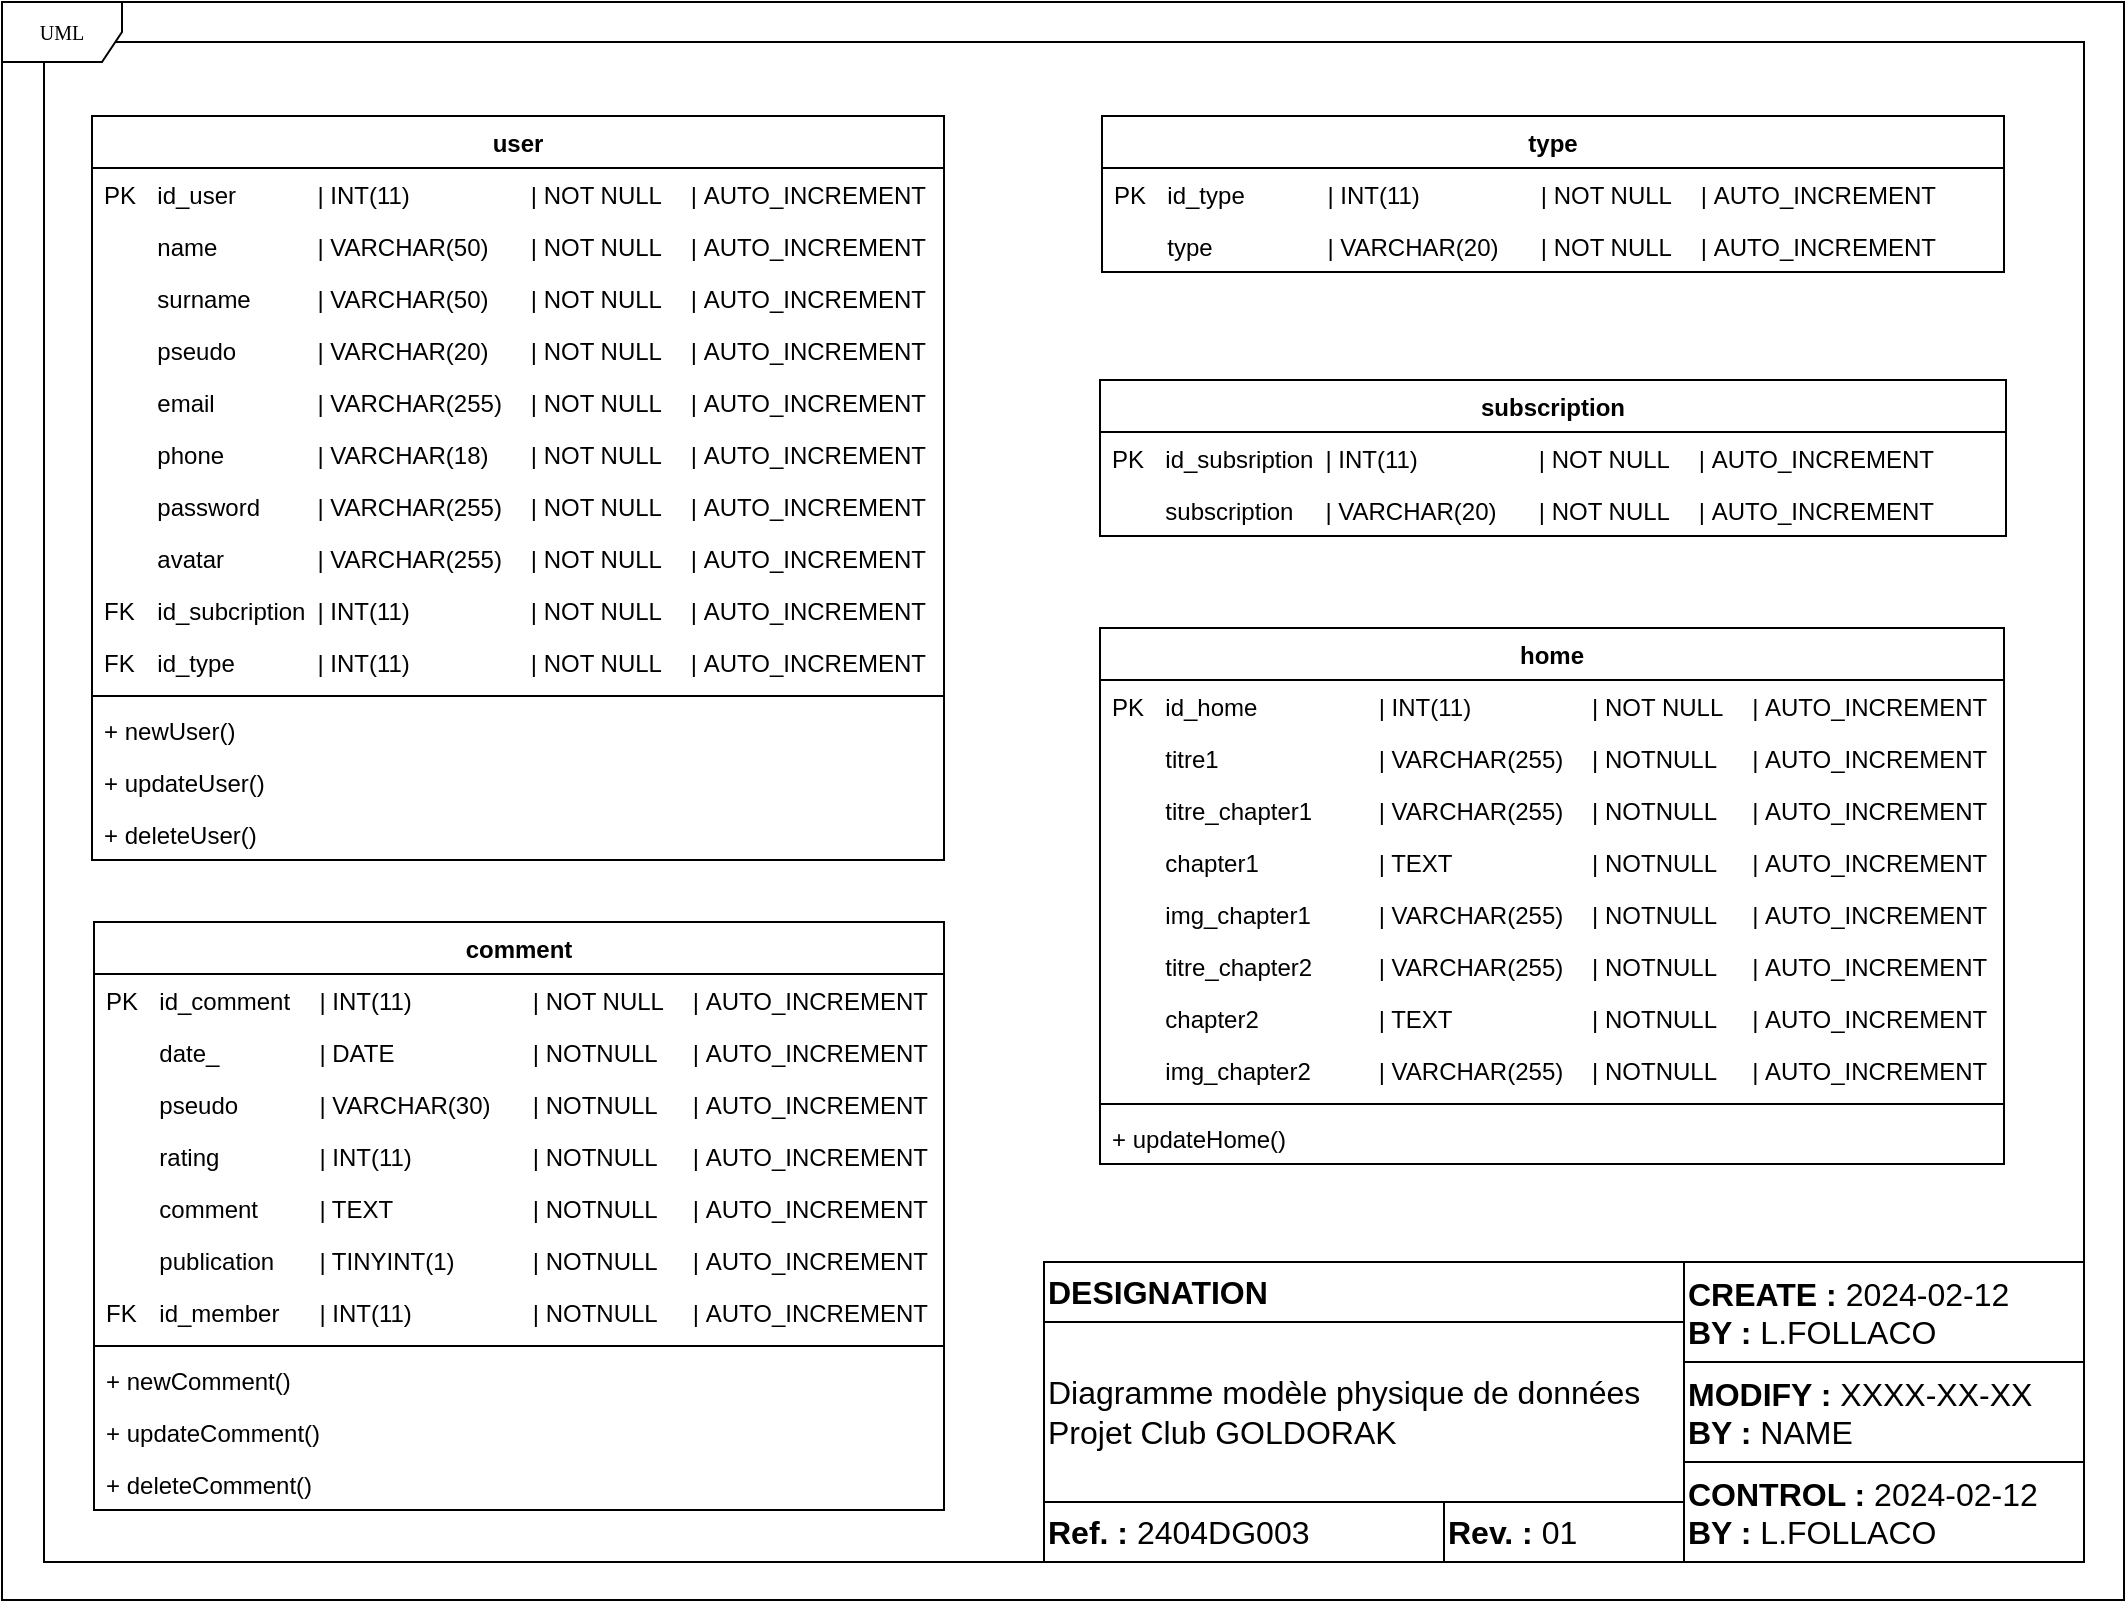 <mxfile version="24.1.0" type="device">
  <diagram name="Page-1" id="c4acf3e9-155e-7222-9cf6-157b1a14988f">
    <mxGraphModel dx="1313" dy="776" grid="0" gridSize="10" guides="1" tooltips="1" connect="1" arrows="1" fold="1" page="1" pageScale="1" pageWidth="1654" pageHeight="1169" background="none" math="0" shadow="0">
      <root>
        <mxCell id="0" />
        <mxCell id="1" parent="0" />
        <mxCell id="FlNeyProKaOE8mYd7lIi-24" value="" style="rounded=0;whiteSpace=wrap;html=1;fillColor=none;" parent="1" vertex="1">
          <mxGeometry x="610" y="390" width="1020" height="760" as="geometry" />
        </mxCell>
        <mxCell id="FlNeyProKaOE8mYd7lIi-22" value="UML" style="shape=umlFrame;whiteSpace=wrap;html=1;rounded=0;shadow=0;comic=0;labelBackgroundColor=none;strokeWidth=1;fontFamily=Verdana;fontSize=10;align=center;" parent="1" vertex="1">
          <mxGeometry x="589" y="370" width="1061" height="799" as="geometry" />
        </mxCell>
        <mxCell id="5d2195bd80daf111-40" style="edgeStyle=orthogonalEdgeStyle;rounded=0;html=1;dashed=1;labelBackgroundColor=none;startFill=0;endArrow=open;endFill=0;endSize=10;fontFamily=Verdana;fontSize=10;" parent="1" edge="1">
          <mxGeometry relative="1" as="geometry">
            <Array as="points" />
            <mxPoint x="730" y="838" as="targetPoint" />
          </mxGeometry>
        </mxCell>
        <mxCell id="5d2195bd80daf111-39" style="edgeStyle=orthogonalEdgeStyle;rounded=0;html=1;dashed=1;labelBackgroundColor=none;startFill=0;endArrow=open;endFill=0;endSize=10;fontFamily=Verdana;fontSize=10;" parent="1" edge="1">
          <mxGeometry relative="1" as="geometry">
            <mxPoint x="730" y="978" as="targetPoint" />
          </mxGeometry>
        </mxCell>
        <mxCell id="5d2195bd80daf111-35" style="edgeStyle=orthogonalEdgeStyle;rounded=0;html=1;dashed=1;labelBackgroundColor=none;startFill=0;endArrow=open;endFill=0;endSize=10;fontFamily=Verdana;fontSize=10;" parent="1" edge="1">
          <mxGeometry relative="1" as="geometry">
            <Array as="points">
              <mxPoint x="545" y="970" />
              <mxPoint x="545" y="970" />
            </Array>
            <mxPoint x="545.143" y="963" as="sourcePoint" />
          </mxGeometry>
        </mxCell>
        <mxCell id="5d2195bd80daf111-36" style="edgeStyle=orthogonalEdgeStyle;rounded=0;html=1;dashed=1;labelBackgroundColor=none;startFill=0;endArrow=open;endFill=0;endSize=10;fontFamily=Verdana;fontSize=10;" parent="1" edge="1">
          <mxGeometry relative="1" as="geometry">
            <Array as="points">
              <mxPoint x="550" y="520" />
            </Array>
            <mxPoint x="550" y="823" as="sourcePoint" />
          </mxGeometry>
        </mxCell>
        <mxCell id="5d2195bd80daf111-34" style="edgeStyle=orthogonalEdgeStyle;rounded=0;html=1;dashed=1;labelBackgroundColor=none;startFill=0;endArrow=open;endFill=0;endSize=10;fontFamily=Verdana;fontSize=10;" parent="1" edge="1">
          <mxGeometry relative="1" as="geometry">
            <Array as="points">
              <mxPoint x="410" y="1029" />
              <mxPoint x="410" y="1029" />
            </Array>
            <mxPoint x="380" y="1029" as="sourcePoint" />
          </mxGeometry>
        </mxCell>
        <mxCell id="5d2195bd80daf111-26" style="edgeStyle=orthogonalEdgeStyle;rounded=0;html=1;dashed=1;labelBackgroundColor=none;startFill=0;endArrow=open;endFill=0;endSize=10;fontFamily=Verdana;fontSize=10;" parent="1" edge="1">
          <mxGeometry relative="1" as="geometry">
            <Array as="points" />
            <mxPoint x="685" y="300" as="targetPoint" />
          </mxGeometry>
        </mxCell>
        <mxCell id="5d2195bd80daf111-21" style="edgeStyle=orthogonalEdgeStyle;rounded=0;html=1;labelBackgroundColor=none;startFill=0;endArrow=open;endFill=0;endSize=10;fontFamily=Verdana;fontSize=10;dashed=1;" parent="1" edge="1">
          <mxGeometry relative="1" as="geometry">
            <mxPoint x="250" y="157.0" as="sourcePoint" />
          </mxGeometry>
        </mxCell>
        <mxCell id="5d2195bd80daf111-22" style="edgeStyle=orthogonalEdgeStyle;rounded=0;html=1;exitX=1;exitY=0.75;dashed=1;labelBackgroundColor=none;startFill=0;endArrow=open;endFill=0;endSize=10;fontFamily=Verdana;fontSize=10;" parent="1" edge="1">
          <mxGeometry relative="1" as="geometry">
            <Array as="points">
              <mxPoint x="530" y="192" />
              <mxPoint x="530" y="142" />
            </Array>
            <mxPoint x="250" y="192.0" as="sourcePoint" />
          </mxGeometry>
        </mxCell>
        <mxCell id="5d2195bd80daf111-23" style="edgeStyle=orthogonalEdgeStyle;rounded=0;html=1;dashed=1;labelBackgroundColor=none;startFill=0;endArrow=open;endFill=0;endSize=10;fontFamily=Verdana;fontSize=10;" parent="1" edge="1">
          <mxGeometry relative="1" as="geometry">
            <Array as="points">
              <mxPoint x="320" y="290" />
              <mxPoint x="320" y="120" />
            </Array>
            <mxPoint x="350" y="120.143" as="targetPoint" />
          </mxGeometry>
        </mxCell>
        <mxCell id="5d2195bd80daf111-24" style="edgeStyle=orthogonalEdgeStyle;rounded=0;html=1;dashed=1;labelBackgroundColor=none;startFill=0;endArrow=open;endFill=0;endSize=10;fontFamily=Verdana;fontSize=10;" parent="1" edge="1">
          <mxGeometry relative="1" as="geometry">
            <Array as="points">
              <mxPoint x="350" y="310" />
              <mxPoint x="350" y="210" />
              <mxPoint x="550" y="210" />
              <mxPoint x="550" y="160" />
            </Array>
            <mxPoint x="580" y="160.143" as="targetPoint" />
          </mxGeometry>
        </mxCell>
        <mxCell id="5d2195bd80daf111-25" style="edgeStyle=orthogonalEdgeStyle;rounded=0;html=1;dashed=1;labelBackgroundColor=none;startFill=0;endArrow=open;endFill=0;endSize=10;fontFamily=Verdana;fontSize=10;" parent="1" edge="1">
          <mxGeometry relative="1" as="geometry">
            <Array as="points">
              <mxPoint x="370" y="340" />
              <mxPoint x="370" y="300" />
            </Array>
            <mxPoint x="450" y="300.143" as="targetPoint" />
          </mxGeometry>
        </mxCell>
        <mxCell id="5d2195bd80daf111-27" style="edgeStyle=orthogonalEdgeStyle;rounded=0;html=1;exitX=1;exitY=0.75;dashed=1;labelBackgroundColor=none;startFill=0;endArrow=open;endFill=0;endSize=10;fontFamily=Verdana;fontSize=10;" parent="1" edge="1">
          <mxGeometry relative="1" as="geometry">
            <Array as="points">
              <mxPoint x="320" y="375" />
              <mxPoint x="320" y="440" />
            </Array>
            <mxPoint x="250" y="375" as="sourcePoint" />
          </mxGeometry>
        </mxCell>
        <mxCell id="5d2195bd80daf111-28" style="edgeStyle=orthogonalEdgeStyle;rounded=0;html=1;dashed=1;labelBackgroundColor=none;startFill=0;endArrow=open;endFill=0;endSize=10;fontFamily=Verdana;fontSize=10;" parent="1" edge="1">
          <mxGeometry relative="1" as="geometry">
            <Array as="points">
              <mxPoint x="320" y="490" />
              <mxPoint x="320" y="460" />
            </Array>
            <mxPoint x="250" y="490.143" as="sourcePoint" />
          </mxGeometry>
        </mxCell>
        <mxCell id="5d2195bd80daf111-29" style="edgeStyle=orthogonalEdgeStyle;rounded=0;html=1;dashed=1;labelBackgroundColor=none;startFill=0;endArrow=open;endFill=0;endSize=10;fontFamily=Verdana;fontSize=10;" parent="1" edge="1">
          <mxGeometry relative="1" as="geometry">
            <mxPoint x="250" y="520" as="sourcePoint" />
          </mxGeometry>
        </mxCell>
        <mxCell id="5d2195bd80daf111-30" style="edgeStyle=orthogonalEdgeStyle;rounded=0;html=1;dashed=1;labelBackgroundColor=none;startFill=0;endArrow=open;endFill=0;endSize=10;fontFamily=Verdana;fontSize=10;" parent="1" edge="1">
          <mxGeometry relative="1" as="geometry">
            <Array as="points">
              <mxPoint x="300" y="580" />
              <mxPoint x="300" y="642" />
            </Array>
            <mxPoint x="250" y="580.143" as="sourcePoint" />
          </mxGeometry>
        </mxCell>
        <mxCell id="5d2195bd80daf111-32" style="edgeStyle=orthogonalEdgeStyle;rounded=0;html=1;dashed=1;labelBackgroundColor=none;startFill=0;endArrow=open;endFill=0;endSize=10;fontFamily=Verdana;fontSize=10;" parent="1" edge="1">
          <mxGeometry relative="1" as="geometry">
            <Array as="points">
              <mxPoint x="170" y="780" />
            </Array>
            <mxPoint x="170" y="590" as="sourcePoint" />
          </mxGeometry>
        </mxCell>
        <mxCell id="Ms78DvNODfq8cEWLuFBq-132" value="Diagramme modèle physique de données&lt;br&gt;Projet Club GOLDORAK" style="rounded=0;whiteSpace=wrap;html=1;fontSize=16;labelBorderColor=none;fontColor=default;align=left;labelBackgroundColor=none;" parent="1" vertex="1">
          <mxGeometry x="1110" y="1030" width="320" height="90" as="geometry" />
        </mxCell>
        <mxCell id="Ms78DvNODfq8cEWLuFBq-133" value="&lt;b&gt;DESIGNATION&lt;/b&gt;" style="rounded=0;whiteSpace=wrap;html=1;fontSize=16;labelBorderColor=none;fontColor=default;align=left;labelBackgroundColor=none;" parent="1" vertex="1">
          <mxGeometry x="1110" y="1000" width="320" height="30" as="geometry" />
        </mxCell>
        <mxCell id="Ms78DvNODfq8cEWLuFBq-134" value="&lt;b&gt;Ref. :&lt;/b&gt; 2404DG003" style="rounded=0;whiteSpace=wrap;html=1;fontSize=16;labelBorderColor=none;fontColor=default;align=left;labelBackgroundColor=none;" parent="1" vertex="1">
          <mxGeometry x="1110" y="1120" width="200" height="30" as="geometry" />
        </mxCell>
        <mxCell id="Ms78DvNODfq8cEWLuFBq-135" value="&lt;b&gt;Rev. :&lt;/b&gt; 01" style="rounded=0;whiteSpace=wrap;html=1;fontSize=16;labelBorderColor=none;fontColor=default;align=left;labelBackgroundColor=none;" parent="1" vertex="1">
          <mxGeometry x="1310" y="1120" width="120" height="30" as="geometry" />
        </mxCell>
        <mxCell id="Ms78DvNODfq8cEWLuFBq-136" value="&lt;b&gt;CREATE :&lt;/b&gt; 2024-02-12&lt;br&gt;&lt;b&gt;BY :&lt;/b&gt; L.FOLLACO" style="rounded=0;whiteSpace=wrap;html=1;fontSize=16;labelBorderColor=none;fontColor=default;align=left;labelBackgroundColor=none;verticalAlign=top;spacing=2;spacingTop=0;" parent="1" vertex="1">
          <mxGeometry x="1430" y="1000" width="200" height="50" as="geometry" />
        </mxCell>
        <mxCell id="Ms78DvNODfq8cEWLuFBq-139" value="&lt;b&gt;MODIFY :&lt;/b&gt;&amp;nbsp;XXXX-XX-XX&lt;br&gt;&lt;b&gt;BY :&lt;/b&gt; NAME" style="rounded=0;whiteSpace=wrap;html=1;fontSize=16;labelBorderColor=none;fontColor=default;align=left;labelBackgroundColor=none;verticalAlign=top;spacing=2;spacingTop=0;" parent="1" vertex="1">
          <mxGeometry x="1430" y="1050" width="200" height="50" as="geometry" />
        </mxCell>
        <mxCell id="Ms78DvNODfq8cEWLuFBq-140" value="&lt;b&gt;CONTROL :&lt;/b&gt; 2024-02-12&lt;br&gt;&lt;b&gt;BY :&lt;/b&gt; L.FOLLACO" style="rounded=0;whiteSpace=wrap;html=1;fontSize=16;labelBorderColor=none;fontColor=default;align=left;labelBackgroundColor=none;verticalAlign=top;spacing=2;spacingTop=0;" parent="1" vertex="1">
          <mxGeometry x="1430" y="1100" width="200" height="50" as="geometry" />
        </mxCell>
        <mxCell id="PDSKNWpAh9eBpYjjKsDO-7" value="comment" style="swimlane;fontStyle=1;align=center;verticalAlign=top;childLayout=stackLayout;horizontal=1;startSize=26;horizontalStack=0;resizeParent=1;resizeParentMax=0;resizeLast=0;collapsible=1;marginBottom=0;whiteSpace=wrap;html=1;" parent="1" vertex="1">
          <mxGeometry x="635" y="830" width="425" height="294" as="geometry" />
        </mxCell>
        <mxCell id="FlNeyProKaOE8mYd7lIi-6" value="PK&lt;span style=&quot;white-space: pre;&quot;&gt;&#x9;&lt;/span&gt;id_comment&lt;span style=&quot;white-space: pre;&quot;&gt;&#x9;&lt;/span&gt;| INT(11)&lt;span style=&quot;white-space: pre;&quot;&gt;&#x9;&lt;/span&gt;&lt;span style=&quot;white-space: pre;&quot;&gt;&#x9;&lt;/span&gt;&lt;span style=&quot;white-space: pre;&quot;&gt;&#x9;&lt;/span&gt;| NOT NULL&lt;span style=&quot;white-space: pre;&quot;&gt;&#x9;&lt;/span&gt;|&amp;nbsp;AUTO_INCREMENT" style="text;strokeColor=none;fillColor=none;align=left;verticalAlign=top;spacingLeft=4;spacingRight=4;overflow=hidden;rotatable=0;points=[[0,0.5],[1,0.5]];portConstraint=eastwest;whiteSpace=wrap;html=1;" parent="PDSKNWpAh9eBpYjjKsDO-7" vertex="1">
          <mxGeometry y="26" width="425" height="26" as="geometry" />
        </mxCell>
        <mxCell id="fMot8v5gre9LW3CSVVqw-1" value="&lt;span style=&quot;white-space: pre;&quot;&gt;&#x9;&lt;/span&gt;date_ &lt;span style=&quot;white-space: pre;&quot;&gt;&#x9;&lt;/span&gt;&lt;span style=&quot;white-space: pre;&quot;&gt;&#x9;&lt;/span&gt;| DATE&lt;span style=&quot;white-space: pre;&quot;&gt;&#x9;&lt;/span&gt;&lt;span style=&quot;white-space: pre;&quot;&gt;&#x9;&lt;/span&gt;&lt;span style=&quot;white-space: pre;&quot;&gt;&#x9;&lt;/span&gt;| NOTNULL&lt;span style=&quot;white-space: pre;&quot;&gt;&#x9;&lt;/span&gt;|&amp;nbsp;AUTO_INCREMENT" style="text;strokeColor=none;fillColor=none;align=left;verticalAlign=top;spacingLeft=4;spacingRight=4;overflow=hidden;rotatable=0;points=[[0,0.5],[1,0.5]];portConstraint=eastwest;whiteSpace=wrap;html=1;" vertex="1" parent="PDSKNWpAh9eBpYjjKsDO-7">
          <mxGeometry y="52" width="425" height="26" as="geometry" />
        </mxCell>
        <mxCell id="FlNeyProKaOE8mYd7lIi-2" value="&lt;span style=&quot;white-space: pre;&quot;&gt;&#x9;&lt;/span&gt;pseudo&lt;span style=&quot;white-space: pre;&quot;&gt;&#x9;&lt;/span&gt;&lt;span style=&quot;white-space: pre;&quot;&gt;&#x9;&lt;/span&gt;| VARCHAR(30)&lt;span style=&quot;white-space: pre;&quot;&gt;&#x9;&lt;/span&gt;| NOTNULL&lt;span style=&quot;white-space: pre;&quot;&gt;&#x9;&lt;/span&gt;|&amp;nbsp;AUTO_INCREMENT" style="text;strokeColor=none;fillColor=none;align=left;verticalAlign=top;spacingLeft=4;spacingRight=4;overflow=hidden;rotatable=0;points=[[0,0.5],[1,0.5]];portConstraint=eastwest;whiteSpace=wrap;html=1;" parent="PDSKNWpAh9eBpYjjKsDO-7" vertex="1">
          <mxGeometry y="78" width="425" height="26" as="geometry" />
        </mxCell>
        <mxCell id="FlNeyProKaOE8mYd7lIi-3" value="&lt;span style=&quot;white-space: pre;&quot;&gt;&#x9;&lt;/span&gt;rating&lt;span style=&quot;white-space: pre;&quot;&gt;&#x9;&lt;/span&gt;&lt;span style=&quot;white-space: pre;&quot;&gt;&#x9;&lt;/span&gt;| INT(11)&lt;span style=&quot;white-space: pre;&quot;&gt;&#x9;&lt;/span&gt;&lt;span style=&quot;white-space: pre;&quot;&gt;&#x9;&lt;/span&gt;&lt;span style=&quot;white-space: pre;&quot;&gt;&#x9;&lt;/span&gt;| NOTNULL&lt;span style=&quot;white-space: pre;&quot;&gt;&#x9;&lt;/span&gt;|&amp;nbsp;AUTO_INCREMENT" style="text;strokeColor=none;fillColor=none;align=left;verticalAlign=top;spacingLeft=4;spacingRight=4;overflow=hidden;rotatable=0;points=[[0,0.5],[1,0.5]];portConstraint=eastwest;whiteSpace=wrap;html=1;" parent="PDSKNWpAh9eBpYjjKsDO-7" vertex="1">
          <mxGeometry y="104" width="425" height="26" as="geometry" />
        </mxCell>
        <mxCell id="FlNeyProKaOE8mYd7lIi-4" value="&lt;span style=&quot;white-space: pre;&quot;&gt;&#x9;&lt;/span&gt;comment&lt;span style=&quot;white-space: pre;&quot;&gt;&#x9;&lt;/span&gt;&lt;span style=&quot;white-space: pre;&quot;&gt;&#x9;&lt;/span&gt;| TEXT&lt;span style=&quot;white-space: pre;&quot;&gt;&#x9;&lt;/span&gt;&lt;span style=&quot;white-space: pre;&quot;&gt;&#x9;&lt;/span&gt;&lt;span style=&quot;white-space: pre;&quot;&gt;&#x9;&lt;/span&gt;| NOTNULL&lt;span style=&quot;white-space: pre;&quot;&gt;&#x9;&lt;/span&gt;|&amp;nbsp;AUTO_INCREMENT" style="text;strokeColor=none;fillColor=none;align=left;verticalAlign=top;spacingLeft=4;spacingRight=4;overflow=hidden;rotatable=0;points=[[0,0.5],[1,0.5]];portConstraint=eastwest;whiteSpace=wrap;html=1;" parent="PDSKNWpAh9eBpYjjKsDO-7" vertex="1">
          <mxGeometry y="130" width="425" height="26" as="geometry" />
        </mxCell>
        <mxCell id="fMot8v5gre9LW3CSVVqw-7" value="&lt;span style=&quot;white-space: pre;&quot;&gt;&#x9;&lt;/span&gt;publication&lt;span style=&quot;white-space: pre;&quot;&gt;&#x9;&lt;/span&gt;| TINYINT(1)&lt;span style=&quot;white-space: pre;&quot;&gt;&#x9;&lt;/span&gt;&lt;span style=&quot;white-space: pre;&quot;&gt;&#x9;&lt;/span&gt;| NOTNULL&lt;span style=&quot;white-space: pre;&quot;&gt;&#x9;&lt;/span&gt;|&amp;nbsp;AUTO_INCREMENT" style="text;strokeColor=none;fillColor=none;align=left;verticalAlign=top;spacingLeft=4;spacingRight=4;overflow=hidden;rotatable=0;points=[[0,0.5],[1,0.5]];portConstraint=eastwest;whiteSpace=wrap;html=1;" vertex="1" parent="PDSKNWpAh9eBpYjjKsDO-7">
          <mxGeometry y="156" width="425" height="26" as="geometry" />
        </mxCell>
        <mxCell id="FlNeyProKaOE8mYd7lIi-5" value="FK&lt;span style=&quot;white-space: pre;&quot;&gt;&#x9;&lt;/span&gt;id_member&lt;span style=&quot;white-space: pre;&quot;&gt;&#x9;&lt;/span&gt;| INT(11)&lt;span style=&quot;white-space: pre;&quot;&gt;&#x9;&lt;/span&gt;&lt;span style=&quot;white-space: pre;&quot;&gt;&#x9;&lt;/span&gt;&lt;span style=&quot;white-space: pre;&quot;&gt;&#x9;&lt;/span&gt;| NOTNULL&lt;span style=&quot;white-space: pre;&quot;&gt;&#x9;&lt;/span&gt;|&amp;nbsp;AUTO_INCREMENT" style="text;strokeColor=none;fillColor=none;align=left;verticalAlign=top;spacingLeft=4;spacingRight=4;overflow=hidden;rotatable=0;points=[[0,0.5],[1,0.5]];portConstraint=eastwest;whiteSpace=wrap;html=1;" parent="PDSKNWpAh9eBpYjjKsDO-7" vertex="1">
          <mxGeometry y="182" width="425" height="26" as="geometry" />
        </mxCell>
        <mxCell id="PDSKNWpAh9eBpYjjKsDO-9" value="" style="line;strokeWidth=1;fillColor=none;align=left;verticalAlign=middle;spacingTop=-1;spacingLeft=3;spacingRight=3;rotatable=0;labelPosition=right;points=[];portConstraint=eastwest;strokeColor=inherit;" parent="PDSKNWpAh9eBpYjjKsDO-7" vertex="1">
          <mxGeometry y="208" width="425" height="8" as="geometry" />
        </mxCell>
        <mxCell id="PDSKNWpAh9eBpYjjKsDO-10" value="+ newComment()" style="text;strokeColor=none;fillColor=none;align=left;verticalAlign=top;spacingLeft=4;spacingRight=4;overflow=hidden;rotatable=0;points=[[0,0.5],[1,0.5]];portConstraint=eastwest;whiteSpace=wrap;html=1;" parent="PDSKNWpAh9eBpYjjKsDO-7" vertex="1">
          <mxGeometry y="216" width="425" height="26" as="geometry" />
        </mxCell>
        <mxCell id="PDSKNWpAh9eBpYjjKsDO-11" value="+ updateComment()" style="text;strokeColor=none;fillColor=none;align=left;verticalAlign=top;spacingLeft=4;spacingRight=4;overflow=hidden;rotatable=0;points=[[0,0.5],[1,0.5]];portConstraint=eastwest;whiteSpace=wrap;html=1;" parent="PDSKNWpAh9eBpYjjKsDO-7" vertex="1">
          <mxGeometry y="242" width="425" height="26" as="geometry" />
        </mxCell>
        <mxCell id="FlNeyProKaOE8mYd7lIi-7" value="+ deleteComment()" style="text;strokeColor=none;fillColor=none;align=left;verticalAlign=top;spacingLeft=4;spacingRight=4;overflow=hidden;rotatable=0;points=[[0,0.5],[1,0.5]];portConstraint=eastwest;whiteSpace=wrap;html=1;" parent="PDSKNWpAh9eBpYjjKsDO-7" vertex="1">
          <mxGeometry y="268" width="425" height="26" as="geometry" />
        </mxCell>
        <mxCell id="PDSKNWpAh9eBpYjjKsDO-13" value="subscription" style="swimlane;fontStyle=1;align=center;verticalAlign=top;childLayout=stackLayout;horizontal=1;startSize=26;horizontalStack=0;resizeParent=1;resizeParentMax=0;resizeLast=0;collapsible=1;marginBottom=0;whiteSpace=wrap;html=1;" parent="1" vertex="1">
          <mxGeometry x="1138" y="559" width="453" height="78" as="geometry" />
        </mxCell>
        <mxCell id="PDSKNWpAh9eBpYjjKsDO-14" value="PK&lt;span style=&quot;white-space: pre;&quot;&gt;&#x9;&lt;/span&gt;id_subsription&lt;span style=&quot;white-space: pre;&quot;&gt;&#x9;&lt;/span&gt;| INT(11)&lt;span style=&quot;white-space: pre;&quot;&gt;&#x9;&lt;/span&gt;&lt;span style=&quot;white-space: pre;&quot;&gt;&#x9;&lt;/span&gt;&lt;span style=&quot;white-space: pre;&quot;&gt;&#x9;&lt;/span&gt;| NOT NULL&lt;span style=&quot;white-space: pre;&quot;&gt;&#x9;&lt;/span&gt;|&amp;nbsp;AUTO_INCREMENT" style="text;strokeColor=none;fillColor=none;align=left;verticalAlign=top;spacingLeft=4;spacingRight=4;overflow=hidden;rotatable=0;points=[[0,0.5],[1,0.5]];portConstraint=eastwest;whiteSpace=wrap;html=1;" parent="PDSKNWpAh9eBpYjjKsDO-13" vertex="1">
          <mxGeometry y="26" width="453" height="26" as="geometry" />
        </mxCell>
        <mxCell id="fMot8v5gre9LW3CSVVqw-2" value="&lt;span style=&quot;white-space: pre;&quot;&gt;&#x9;&lt;/span&gt;subscription&lt;span style=&quot;white-space: pre;&quot;&gt;&#x9;&lt;/span&gt;| VARCHAR(20)&lt;span style=&quot;white-space: pre;&quot;&gt;&#x9;&lt;/span&gt;| NOT NULL&lt;span style=&quot;white-space: pre;&quot;&gt;&#x9;&lt;/span&gt;|&amp;nbsp;AUTO_INCREMENT" style="text;strokeColor=none;fillColor=none;align=left;verticalAlign=top;spacingLeft=4;spacingRight=4;overflow=hidden;rotatable=0;points=[[0,0.5],[1,0.5]];portConstraint=eastwest;whiteSpace=wrap;html=1;" vertex="1" parent="PDSKNWpAh9eBpYjjKsDO-13">
          <mxGeometry y="52" width="453" height="26" as="geometry" />
        </mxCell>
        <mxCell id="PDSKNWpAh9eBpYjjKsDO-53" value="type" style="swimlane;fontStyle=1;align=center;verticalAlign=top;childLayout=stackLayout;horizontal=1;startSize=26;horizontalStack=0;resizeParent=1;resizeParentMax=0;resizeLast=0;collapsible=1;marginBottom=0;whiteSpace=wrap;html=1;" parent="1" vertex="1">
          <mxGeometry x="1139" y="427" width="451" height="78" as="geometry" />
        </mxCell>
        <mxCell id="PDSKNWpAh9eBpYjjKsDO-54" value="PK&lt;span style=&quot;white-space: pre;&quot;&gt;&#x9;&lt;/span&gt;id_type&lt;span style=&quot;white-space: pre;&quot;&gt;&#x9;&lt;/span&gt;&lt;span style=&quot;white-space: pre;&quot;&gt;&#x9;&lt;/span&gt;| INT(11)&lt;span style=&quot;white-space: pre;&quot;&gt;&#x9;&lt;/span&gt;&lt;span style=&quot;white-space: pre;&quot;&gt;&#x9;&lt;/span&gt;&lt;span style=&quot;white-space: pre;&quot;&gt;&#x9;&lt;/span&gt;| NOT NULL&lt;span style=&quot;white-space: pre;&quot;&gt;&#x9;&lt;/span&gt;|&amp;nbsp;AUTO_INCREMENT" style="text;strokeColor=none;fillColor=none;align=left;verticalAlign=top;spacingLeft=4;spacingRight=4;overflow=hidden;rotatable=0;points=[[0,0.5],[1,0.5]];portConstraint=eastwest;whiteSpace=wrap;html=1;" parent="PDSKNWpAh9eBpYjjKsDO-53" vertex="1">
          <mxGeometry y="26" width="451" height="26" as="geometry" />
        </mxCell>
        <mxCell id="fMot8v5gre9LW3CSVVqw-8" value="&lt;span style=&quot;white-space: pre;&quot;&gt;&#x9;&lt;/span&gt;type&lt;span style=&quot;white-space: pre;&quot;&gt;&#x9;&lt;/span&gt;&lt;span style=&quot;white-space: pre;&quot;&gt;&#x9;&lt;/span&gt;&lt;span style=&quot;white-space: pre;&quot;&gt;&#x9;&lt;/span&gt;| VARCHAR(20)&lt;span style=&quot;white-space: pre;&quot;&gt;&#x9;&lt;/span&gt;| NOT NULL&lt;span style=&quot;white-space: pre;&quot;&gt;&#x9;&lt;/span&gt;|&amp;nbsp;AUTO_INCREMENT" style="text;strokeColor=none;fillColor=none;align=left;verticalAlign=top;spacingLeft=4;spacingRight=4;overflow=hidden;rotatable=0;points=[[0,0.5],[1,0.5]];portConstraint=eastwest;whiteSpace=wrap;html=1;" vertex="1" parent="PDSKNWpAh9eBpYjjKsDO-53">
          <mxGeometry y="52" width="451" height="26" as="geometry" />
        </mxCell>
        <mxCell id="PDSKNWpAh9eBpYjjKsDO-59" value="user" style="swimlane;fontStyle=1;align=center;verticalAlign=top;childLayout=stackLayout;horizontal=1;startSize=26;horizontalStack=0;resizeParent=1;resizeParentMax=0;resizeLast=0;collapsible=1;marginBottom=0;whiteSpace=wrap;html=1;" parent="1" vertex="1">
          <mxGeometry x="634" y="427" width="426" height="372" as="geometry" />
        </mxCell>
        <mxCell id="PDSKNWpAh9eBpYjjKsDO-60" value="PK&lt;span style=&quot;white-space: pre;&quot;&gt;&#x9;&lt;/span&gt;id_user&lt;span style=&quot;white-space: pre;&quot;&gt;&#x9;&lt;span style=&quot;white-space: pre;&quot;&gt;&#x9;&lt;/span&gt;&lt;/span&gt;| INT(11)&lt;span style=&quot;white-space: pre;&quot;&gt;&#x9;&lt;/span&gt;&lt;span style=&quot;white-space: pre;&quot;&gt;&#x9;&lt;/span&gt;&lt;span style=&quot;white-space: pre;&quot;&gt;&#x9;&lt;/span&gt;| NOT NULL&lt;span style=&quot;white-space: pre;&quot;&gt;&#x9;&lt;/span&gt;|&amp;nbsp;AUTO_INCREMENT" style="text;strokeColor=none;fillColor=none;align=left;verticalAlign=top;spacingLeft=4;spacingRight=4;overflow=hidden;rotatable=0;points=[[0,0.5],[1,0.5]];portConstraint=eastwest;whiteSpace=wrap;html=1;" parent="PDSKNWpAh9eBpYjjKsDO-59" vertex="1">
          <mxGeometry y="26" width="426" height="26" as="geometry" />
        </mxCell>
        <mxCell id="fMot8v5gre9LW3CSVVqw-3" value="&lt;span style=&quot;white-space: pre;&quot;&gt;&#x9;&lt;/span&gt;name&lt;span style=&quot;white-space: pre;&quot;&gt;&#x9;&lt;span style=&quot;white-space: pre;&quot;&gt;&#x9;&lt;/span&gt;&lt;/span&gt;| VARCHAR(50)&lt;span style=&quot;white-space: pre;&quot;&gt;&#x9;&lt;/span&gt;| NOT NULL&lt;span style=&quot;white-space: pre;&quot;&gt;&#x9;&lt;/span&gt;|&amp;nbsp;AUTO_INCREMENT" style="text;strokeColor=none;fillColor=none;align=left;verticalAlign=top;spacingLeft=4;spacingRight=4;overflow=hidden;rotatable=0;points=[[0,0.5],[1,0.5]];portConstraint=eastwest;whiteSpace=wrap;html=1;" vertex="1" parent="PDSKNWpAh9eBpYjjKsDO-59">
          <mxGeometry y="52" width="426" height="26" as="geometry" />
        </mxCell>
        <mxCell id="PDSKNWpAh9eBpYjjKsDO-68" value="&lt;span style=&quot;white-space: pre;&quot;&gt;&#x9;&lt;/span&gt;surname&lt;span style=&quot;white-space: pre;&quot;&gt;&#x9;&lt;span style=&quot;white-space: pre;&quot;&gt;&#x9;&lt;/span&gt;&lt;/span&gt;| VARCHAR(50)&lt;span style=&quot;white-space: pre;&quot;&gt;&#x9;&lt;/span&gt;| NOT NULL&lt;span style=&quot;white-space: pre;&quot;&gt;&#x9;&lt;/span&gt;|&amp;nbsp;AUTO_INCREMENT" style="text;strokeColor=none;fillColor=none;align=left;verticalAlign=top;spacingLeft=4;spacingRight=4;overflow=hidden;rotatable=0;points=[[0,0.5],[1,0.5]];portConstraint=eastwest;whiteSpace=wrap;html=1;" parent="PDSKNWpAh9eBpYjjKsDO-59" vertex="1">
          <mxGeometry y="78" width="426" height="26" as="geometry" />
        </mxCell>
        <mxCell id="PDSKNWpAh9eBpYjjKsDO-72" value="&lt;span style=&quot;white-space: pre;&quot;&gt;&#x9;&lt;/span&gt;pseudo&lt;span style=&quot;white-space: pre;&quot;&gt;&#x9;&lt;span style=&quot;white-space: pre;&quot;&gt;&#x9;&lt;/span&gt;&lt;/span&gt;| VARCHAR(20)&lt;span style=&quot;white-space: pre;&quot;&gt;&#x9;&lt;/span&gt;| NOT NULL&lt;span style=&quot;white-space: pre;&quot;&gt;&#x9;&lt;/span&gt;|&amp;nbsp;AUTO_INCREMENT" style="text;strokeColor=none;fillColor=none;align=left;verticalAlign=top;spacingLeft=4;spacingRight=4;overflow=hidden;rotatable=0;points=[[0,0.5],[1,0.5]];portConstraint=eastwest;whiteSpace=wrap;html=1;" parent="PDSKNWpAh9eBpYjjKsDO-59" vertex="1">
          <mxGeometry y="104" width="426" height="26" as="geometry" />
        </mxCell>
        <mxCell id="PDSKNWpAh9eBpYjjKsDO-71" value="&lt;span style=&quot;white-space: pre;&quot;&gt;&#x9;&lt;/span&gt;email&lt;span style=&quot;white-space: pre;&quot;&gt;&#x9;&lt;span style=&quot;white-space: pre;&quot;&gt;&#x9;&lt;/span&gt;&lt;/span&gt;| VARCHAR(255)&lt;span style=&quot;white-space: pre;&quot;&gt;&#x9;&lt;/span&gt;| NOT NULL&lt;span style=&quot;white-space: pre;&quot;&gt;&#x9;&lt;/span&gt;|&amp;nbsp;AUTO_INCREMENT" style="text;strokeColor=none;fillColor=none;align=left;verticalAlign=top;spacingLeft=4;spacingRight=4;overflow=hidden;rotatable=0;points=[[0,0.5],[1,0.5]];portConstraint=eastwest;whiteSpace=wrap;html=1;" parent="PDSKNWpAh9eBpYjjKsDO-59" vertex="1">
          <mxGeometry y="130" width="426" height="26" as="geometry" />
        </mxCell>
        <mxCell id="PDSKNWpAh9eBpYjjKsDO-69" value="&lt;span style=&quot;white-space: pre;&quot;&gt;&#x9;&lt;/span&gt;phone&lt;span style=&quot;white-space: pre;&quot;&gt;&#x9;&lt;span style=&quot;white-space: pre;&quot;&gt;&#x9;&lt;/span&gt;&lt;/span&gt;| VARCHAR(18)&lt;span style=&quot;white-space: pre;&quot;&gt;&#x9;&lt;/span&gt;| NOT NULL&lt;span style=&quot;white-space: pre;&quot;&gt;&#x9;&lt;/span&gt;|&amp;nbsp;AUTO_INCREMENT" style="text;strokeColor=none;fillColor=none;align=left;verticalAlign=top;spacingLeft=4;spacingRight=4;overflow=hidden;rotatable=0;points=[[0,0.5],[1,0.5]];portConstraint=eastwest;whiteSpace=wrap;html=1;" parent="PDSKNWpAh9eBpYjjKsDO-59" vertex="1">
          <mxGeometry y="156" width="426" height="26" as="geometry" />
        </mxCell>
        <mxCell id="PDSKNWpAh9eBpYjjKsDO-70" value="&lt;span style=&quot;white-space: pre;&quot;&gt;&#x9;&lt;/span&gt;password&lt;span style=&quot;white-space: pre;&quot;&gt;&#x9;&lt;span style=&quot;white-space: pre;&quot;&gt;&#x9;&lt;/span&gt;&lt;/span&gt;| VARCHAR(255)&lt;span style=&quot;white-space: pre;&quot;&gt;&#x9;&lt;/span&gt;| NOT NULL&lt;span style=&quot;white-space: pre;&quot;&gt;&#x9;&lt;/span&gt;|&amp;nbsp;AUTO_INCREMENT" style="text;strokeColor=none;fillColor=none;align=left;verticalAlign=top;spacingLeft=4;spacingRight=4;overflow=hidden;rotatable=0;points=[[0,0.5],[1,0.5]];portConstraint=eastwest;whiteSpace=wrap;html=1;" parent="PDSKNWpAh9eBpYjjKsDO-59" vertex="1">
          <mxGeometry y="182" width="426" height="26" as="geometry" />
        </mxCell>
        <mxCell id="FlNeyProKaOE8mYd7lIi-8" value="&lt;span style=&quot;white-space: pre;&quot;&gt;&#x9;&lt;/span&gt;avatar&lt;span style=&quot;white-space: pre;&quot;&gt;&#x9;&lt;span style=&quot;white-space: pre;&quot;&gt;&#x9;&lt;/span&gt;&lt;/span&gt;| VARCHAR(255)&lt;span style=&quot;white-space: pre;&quot;&gt;&#x9;&lt;/span&gt;| NOT NULL&lt;span style=&quot;white-space: pre;&quot;&gt;&#x9;&lt;/span&gt;|&amp;nbsp;AUTO_INCREMENT" style="text;strokeColor=none;fillColor=none;align=left;verticalAlign=top;spacingLeft=4;spacingRight=4;overflow=hidden;rotatable=0;points=[[0,0.5],[1,0.5]];portConstraint=eastwest;whiteSpace=wrap;html=1;" parent="PDSKNWpAh9eBpYjjKsDO-59" vertex="1">
          <mxGeometry y="208" width="426" height="26" as="geometry" />
        </mxCell>
        <mxCell id="fMot8v5gre9LW3CSVVqw-6" value="FK&lt;span style=&quot;white-space: pre;&quot;&gt;&#x9;&lt;/span&gt;id_subcription&lt;span style=&quot;white-space: pre;&quot;&gt;&#x9;&lt;/span&gt;| INT(11)&lt;span style=&quot;white-space: pre;&quot;&gt;&#x9;&lt;/span&gt;&lt;span style=&quot;white-space: pre;&quot;&gt;&#x9;&lt;/span&gt;&lt;span style=&quot;white-space: pre;&quot;&gt;&#x9;&lt;/span&gt;| NOT NULL&lt;span style=&quot;white-space: pre;&quot;&gt;&#x9;&lt;/span&gt;|&amp;nbsp;AUTO_INCREMENT" style="text;strokeColor=none;fillColor=none;align=left;verticalAlign=top;spacingLeft=4;spacingRight=4;overflow=hidden;rotatable=0;points=[[0,0.5],[1,0.5]];portConstraint=eastwest;whiteSpace=wrap;html=1;" vertex="1" parent="PDSKNWpAh9eBpYjjKsDO-59">
          <mxGeometry y="234" width="426" height="26" as="geometry" />
        </mxCell>
        <mxCell id="fMot8v5gre9LW3CSVVqw-5" value="FK&lt;span style=&quot;white-space: pre;&quot;&gt;&#x9;&lt;/span&gt;id_type&lt;span style=&quot;white-space: pre;&quot;&gt;&#x9;&lt;/span&gt;&lt;span style=&quot;white-space: pre;&quot;&gt;&#x9;&lt;/span&gt;| INT(11)&lt;span style=&quot;white-space: pre;&quot;&gt;&#x9;&lt;/span&gt;&lt;span style=&quot;white-space: pre;&quot;&gt;&#x9;&lt;/span&gt;&lt;span style=&quot;white-space: pre;&quot;&gt;&#x9;&lt;/span&gt;| NOT NULL&lt;span style=&quot;white-space: pre;&quot;&gt;&#x9;&lt;/span&gt;|&amp;nbsp;AUTO_INCREMENT" style="text;strokeColor=none;fillColor=none;align=left;verticalAlign=top;spacingLeft=4;spacingRight=4;overflow=hidden;rotatable=0;points=[[0,0.5],[1,0.5]];portConstraint=eastwest;whiteSpace=wrap;html=1;" vertex="1" parent="PDSKNWpAh9eBpYjjKsDO-59">
          <mxGeometry y="260" width="426" height="26" as="geometry" />
        </mxCell>
        <mxCell id="PDSKNWpAh9eBpYjjKsDO-61" value="" style="line;strokeWidth=1;fillColor=none;align=left;verticalAlign=middle;spacingTop=-1;spacingLeft=3;spacingRight=3;rotatable=0;labelPosition=right;points=[];portConstraint=eastwest;strokeColor=inherit;" parent="PDSKNWpAh9eBpYjjKsDO-59" vertex="1">
          <mxGeometry y="286" width="426" height="8" as="geometry" />
        </mxCell>
        <mxCell id="PDSKNWpAh9eBpYjjKsDO-62" value="+ newUser()" style="text;strokeColor=none;fillColor=none;align=left;verticalAlign=top;spacingLeft=4;spacingRight=4;overflow=hidden;rotatable=0;points=[[0,0.5],[1,0.5]];portConstraint=eastwest;whiteSpace=wrap;html=1;" parent="PDSKNWpAh9eBpYjjKsDO-59" vertex="1">
          <mxGeometry y="294" width="426" height="26" as="geometry" />
        </mxCell>
        <mxCell id="PDSKNWpAh9eBpYjjKsDO-63" value="+ updateUser()" style="text;strokeColor=none;fillColor=none;align=left;verticalAlign=top;spacingLeft=4;spacingRight=4;overflow=hidden;rotatable=0;points=[[0,0.5],[1,0.5]];portConstraint=eastwest;whiteSpace=wrap;html=1;" parent="PDSKNWpAh9eBpYjjKsDO-59" vertex="1">
          <mxGeometry y="320" width="426" height="26" as="geometry" />
        </mxCell>
        <mxCell id="PDSKNWpAh9eBpYjjKsDO-64" value="+ deleteUser()" style="text;strokeColor=none;fillColor=none;align=left;verticalAlign=top;spacingLeft=4;spacingRight=4;overflow=hidden;rotatable=0;points=[[0,0.5],[1,0.5]];portConstraint=eastwest;whiteSpace=wrap;html=1;" parent="PDSKNWpAh9eBpYjjKsDO-59" vertex="1">
          <mxGeometry y="346" width="426" height="26" as="geometry" />
        </mxCell>
        <mxCell id="PDSKNWpAh9eBpYjjKsDO-73" value="home" style="swimlane;fontStyle=1;align=center;verticalAlign=top;childLayout=stackLayout;horizontal=1;startSize=26;horizontalStack=0;resizeParent=1;resizeParentMax=0;resizeLast=0;collapsible=1;marginBottom=0;whiteSpace=wrap;html=1;" parent="1" vertex="1">
          <mxGeometry x="1138" y="683" width="452" height="268" as="geometry" />
        </mxCell>
        <mxCell id="fMot8v5gre9LW3CSVVqw-9" value="PK&lt;span style=&quot;white-space: pre;&quot;&gt;&#x9;&lt;/span&gt;id_home&lt;span style=&quot;white-space: pre;&quot;&gt;&#x9;&lt;span style=&quot;white-space: pre;&quot;&gt;&#x9;&lt;/span&gt;&lt;span style=&quot;white-space: pre;&quot;&gt;&#x9;&lt;/span&gt;&lt;/span&gt;| INT(11)&lt;span style=&quot;white-space: pre;&quot;&gt;&#x9;&lt;/span&gt;&lt;span style=&quot;white-space: pre;&quot;&gt;&#x9;&lt;/span&gt;&lt;span style=&quot;white-space: pre;&quot;&gt;&#x9;&lt;/span&gt;| NOT NULL&lt;span style=&quot;white-space: pre;&quot;&gt;&#x9;&lt;/span&gt;|&amp;nbsp;AUTO_INCREMENT" style="text;strokeColor=none;fillColor=none;align=left;verticalAlign=top;spacingLeft=4;spacingRight=4;overflow=hidden;rotatable=0;points=[[0,0.5],[1,0.5]];portConstraint=eastwest;whiteSpace=wrap;html=1;" vertex="1" parent="PDSKNWpAh9eBpYjjKsDO-73">
          <mxGeometry y="26" width="452" height="26" as="geometry" />
        </mxCell>
        <mxCell id="PDSKNWpAh9eBpYjjKsDO-74" value="&lt;span style=&quot;white-space: pre;&quot;&gt;&#x9;&lt;/span&gt;titre1&lt;span style=&quot;white-space: pre;&quot;&gt;&#x9;&lt;span style=&quot;white-space: pre;&quot;&gt;&#x9;&lt;/span&gt;&lt;/span&gt;&lt;span style=&quot;white-space: pre;&quot;&gt;&#x9;&lt;/span&gt;| VARCHAR(255)&lt;span style=&quot;white-space: pre;&quot;&gt;&#x9;&lt;/span&gt;| NOTNULL&lt;span style=&quot;white-space: pre;&quot;&gt;&#x9;&lt;/span&gt;|&amp;nbsp;AUTO_INCREMENT" style="text;strokeColor=none;fillColor=none;align=left;verticalAlign=top;spacingLeft=4;spacingRight=4;overflow=hidden;rotatable=0;points=[[0,0.5],[1,0.5]];portConstraint=eastwest;whiteSpace=wrap;html=1;" parent="PDSKNWpAh9eBpYjjKsDO-73" vertex="1">
          <mxGeometry y="52" width="452" height="26" as="geometry" />
        </mxCell>
        <mxCell id="PDSKNWpAh9eBpYjjKsDO-75" value="&lt;span style=&quot;white-space: pre;&quot;&gt;&#x9;&lt;/span&gt;titre_chapter1&lt;span style=&quot;white-space: pre;&quot;&gt;&#x9;&lt;/span&gt;&lt;span style=&quot;white-space: pre;&quot;&gt;&lt;span style=&quot;white-space: pre;&quot;&gt;&#x9;&lt;/span&gt;&lt;/span&gt;| VARCHAR(255)&lt;span style=&quot;white-space: pre;&quot;&gt;&#x9;&lt;/span&gt;| NOTNULL&lt;span style=&quot;white-space: pre;&quot;&gt;&#x9;&lt;/span&gt;|&amp;nbsp;AUTO_INCREMENT" style="text;strokeColor=none;fillColor=none;align=left;verticalAlign=top;spacingLeft=4;spacingRight=4;overflow=hidden;rotatable=0;points=[[0,0.5],[1,0.5]];portConstraint=eastwest;whiteSpace=wrap;html=1;" parent="PDSKNWpAh9eBpYjjKsDO-73" vertex="1">
          <mxGeometry y="78" width="452" height="26" as="geometry" />
        </mxCell>
        <mxCell id="PDSKNWpAh9eBpYjjKsDO-76" value="&lt;span style=&quot;white-space: pre;&quot;&gt;&#x9;&lt;/span&gt;chapter1&lt;span style=&quot;white-space: pre;&quot;&gt;&#x9;&lt;/span&gt;&lt;span style=&quot;white-space: pre;&quot;&gt;&#x9;&lt;/span&gt;&lt;span style=&quot;white-space: pre;&quot;&gt;&#x9;&lt;/span&gt;| TEXT&lt;span style=&quot;white-space: pre;&quot;&gt;&#x9;&lt;/span&gt;&lt;span style=&quot;white-space: pre;&quot;&gt;&#x9;&lt;/span&gt;&lt;span style=&quot;white-space: pre;&quot;&gt;&#x9;&lt;/span&gt;| NOTNULL&lt;span style=&quot;white-space: pre;&quot;&gt;&#x9;&lt;/span&gt;|&amp;nbsp;AUTO_INCREMENT" style="text;strokeColor=none;fillColor=none;align=left;verticalAlign=top;spacingLeft=4;spacingRight=4;overflow=hidden;rotatable=0;points=[[0,0.5],[1,0.5]];portConstraint=eastwest;whiteSpace=wrap;html=1;" parent="PDSKNWpAh9eBpYjjKsDO-73" vertex="1">
          <mxGeometry y="104" width="452" height="26" as="geometry" />
        </mxCell>
        <mxCell id="PDSKNWpAh9eBpYjjKsDO-77" value="&lt;span style=&quot;white-space: pre;&quot;&gt;&#x9;&lt;/span&gt;img_chapter1&lt;span style=&quot;white-space: pre;&quot;&gt;&#x9;&lt;/span&gt;&lt;span style=&quot;white-space: pre;&quot;&gt;&#x9;&lt;/span&gt;| VARCHAR(255)&lt;span style=&quot;white-space: pre;&quot;&gt;&#x9;&lt;/span&gt;| NOTNULL&lt;span style=&quot;white-space: pre;&quot;&gt;&#x9;&lt;/span&gt;|&amp;nbsp;AUTO_INCREMENT" style="text;strokeColor=none;fillColor=none;align=left;verticalAlign=top;spacingLeft=4;spacingRight=4;overflow=hidden;rotatable=0;points=[[0,0.5],[1,0.5]];portConstraint=eastwest;whiteSpace=wrap;html=1;" parent="PDSKNWpAh9eBpYjjKsDO-73" vertex="1">
          <mxGeometry y="130" width="452" height="26" as="geometry" />
        </mxCell>
        <mxCell id="PDSKNWpAh9eBpYjjKsDO-78" value="&lt;span style=&quot;white-space: pre;&quot;&gt;&#x9;&lt;/span&gt;titre_chapter2&lt;span style=&quot;white-space: pre;&quot;&gt;&#x9;&lt;/span&gt;&lt;span style=&quot;white-space: pre;&quot;&gt;&#x9;&lt;/span&gt;| VARCHAR(255)&lt;span style=&quot;white-space: pre;&quot;&gt;&#x9;&lt;/span&gt;| NOTNULL&lt;span style=&quot;white-space: pre;&quot;&gt;&#x9;&lt;/span&gt;|&amp;nbsp;AUTO_INCREMENT" style="text;strokeColor=none;fillColor=none;align=left;verticalAlign=top;spacingLeft=4;spacingRight=4;overflow=hidden;rotatable=0;points=[[0,0.5],[1,0.5]];portConstraint=eastwest;whiteSpace=wrap;html=1;" parent="PDSKNWpAh9eBpYjjKsDO-73" vertex="1">
          <mxGeometry y="156" width="452" height="26" as="geometry" />
        </mxCell>
        <mxCell id="PDSKNWpAh9eBpYjjKsDO-79" value="&lt;span style=&quot;white-space: pre;&quot;&gt;&#x9;&lt;/span&gt;chapter2&lt;span style=&quot;white-space: pre;&quot;&gt;&#x9;&lt;/span&gt;&lt;span style=&quot;white-space: pre;&quot;&gt;&#x9;&lt;/span&gt;&lt;span style=&quot;white-space: pre;&quot;&gt;&#x9;&lt;/span&gt;| TEXT&lt;span style=&quot;white-space: pre;&quot;&gt;&#x9;&lt;/span&gt;&lt;span style=&quot;white-space: pre;&quot;&gt;&#x9;&lt;/span&gt;&lt;span style=&quot;white-space: pre;&quot;&gt;&#x9;&lt;/span&gt;| NOTNULL&lt;span style=&quot;white-space: pre;&quot;&gt;&#x9;&lt;/span&gt;|&amp;nbsp;AUTO_INCREMENT" style="text;strokeColor=none;fillColor=none;align=left;verticalAlign=top;spacingLeft=4;spacingRight=4;overflow=hidden;rotatable=0;points=[[0,0.5],[1,0.5]];portConstraint=eastwest;whiteSpace=wrap;html=1;" parent="PDSKNWpAh9eBpYjjKsDO-73" vertex="1">
          <mxGeometry y="182" width="452" height="26" as="geometry" />
        </mxCell>
        <mxCell id="PDSKNWpAh9eBpYjjKsDO-80" value="&lt;span style=&quot;white-space: pre;&quot;&gt;&#x9;&lt;/span&gt;img_chapter2&lt;span style=&quot;white-space: pre;&quot;&gt;&#x9;&lt;/span&gt;&lt;span style=&quot;white-space: pre;&quot;&gt;&#x9;&lt;/span&gt;| VARCHAR(255)&lt;span style=&quot;white-space: pre;&quot;&gt;&#x9;&lt;/span&gt;| NOTNULL&lt;span style=&quot;white-space: pre;&quot;&gt;&#x9;&lt;/span&gt;|&amp;nbsp;AUTO_INCREMENT" style="text;strokeColor=none;fillColor=none;align=left;verticalAlign=top;spacingLeft=4;spacingRight=4;overflow=hidden;rotatable=0;points=[[0,0.5],[1,0.5]];portConstraint=eastwest;whiteSpace=wrap;html=1;" parent="PDSKNWpAh9eBpYjjKsDO-73" vertex="1">
          <mxGeometry y="208" width="452" height="26" as="geometry" />
        </mxCell>
        <mxCell id="PDSKNWpAh9eBpYjjKsDO-84" value="" style="line;strokeWidth=1;fillColor=none;align=left;verticalAlign=middle;spacingTop=-1;spacingLeft=3;spacingRight=3;rotatable=0;labelPosition=right;points=[];portConstraint=eastwest;strokeColor=inherit;" parent="PDSKNWpAh9eBpYjjKsDO-73" vertex="1">
          <mxGeometry y="234" width="452" height="8" as="geometry" />
        </mxCell>
        <mxCell id="PDSKNWpAh9eBpYjjKsDO-86" value="+ updateHome()" style="text;strokeColor=none;fillColor=none;align=left;verticalAlign=top;spacingLeft=4;spacingRight=4;overflow=hidden;rotatable=0;points=[[0,0.5],[1,0.5]];portConstraint=eastwest;whiteSpace=wrap;html=1;" parent="PDSKNWpAh9eBpYjjKsDO-73" vertex="1">
          <mxGeometry y="242" width="452" height="26" as="geometry" />
        </mxCell>
      </root>
    </mxGraphModel>
  </diagram>
</mxfile>
